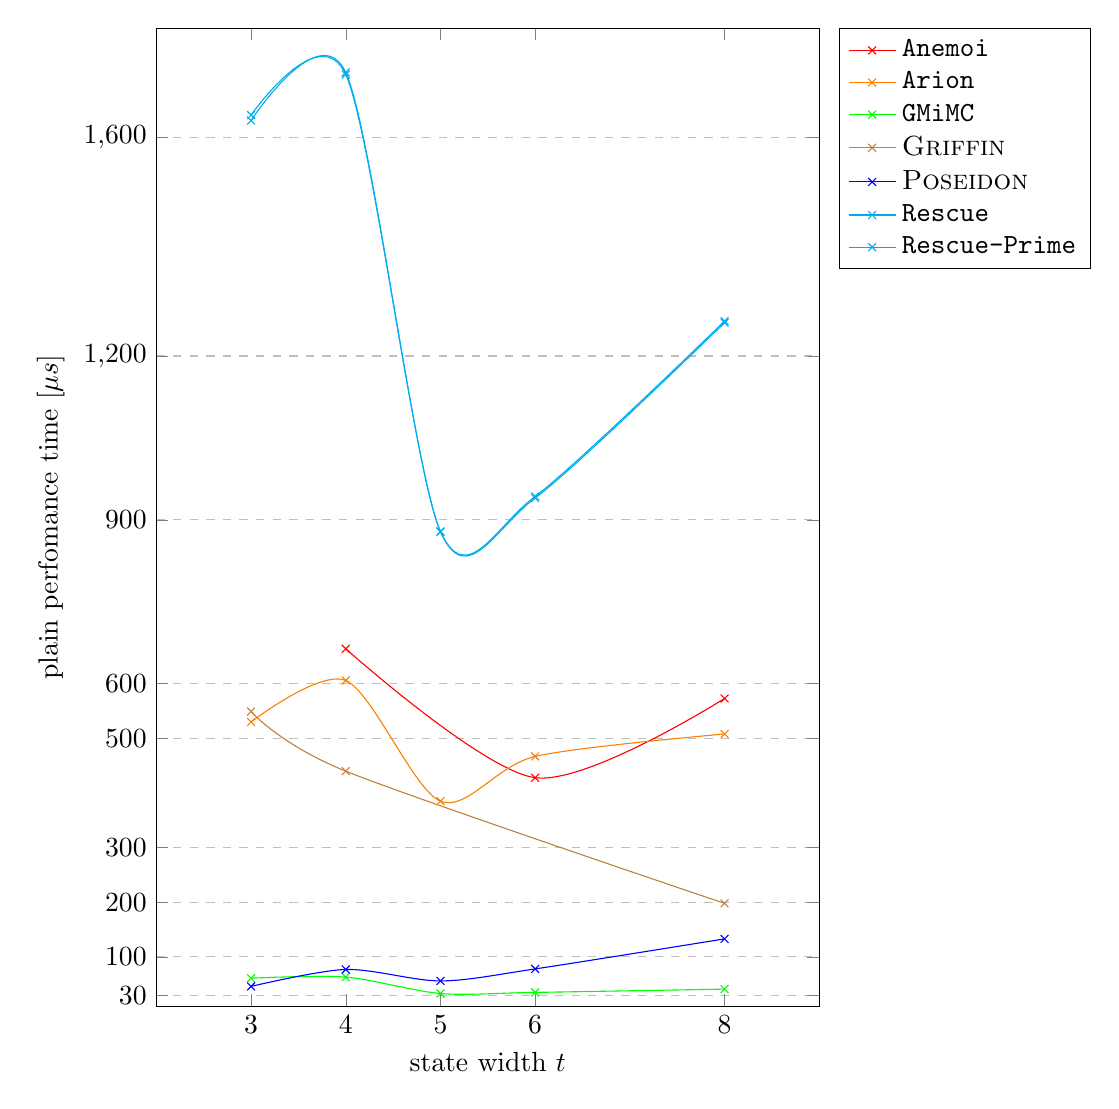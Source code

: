 \begin{tikzpicture}
  \begin{axis}[
      xlabel={state width $t$},
      ylabel={plain perfomance time [$\mu s$]},
      ymajorgrids=true,
      grid style=dashed,
      width=10cm, height=14cm,
      xmin=2, xmax=9,
      ymin=10, ymax=1800,
      xtick={3,4,5,6,8}, ytick={30,100,200, 300, 500, 600, 900, 1200, 1600},
      legend pos=outer north east, legend cell align=left,
      smooth,
    ]

    % Anemoi
    \addplot[mark=x, color=red] plot coordinates {
        (4,664)
        (6,428)
        (8,573)
    };
    \addlegendentry{\texttt{Anemoi}}
    
    % Arion
    \addplot[mark=x, color=orange] plot coordinates {
        (3,530)
        (4,606)
        (5,385)
        (6,467)
        (8,508)
    };
    \addlegendentry{\texttt{Arion}}
    
    % GMiMC
    \addplot[mark=x, color=green] plot coordinates {
        (3,61)
        (4,63)
        (5,33)
        (6,35)
        (8,41)
    };
    \addlegendentry{\texttt{GMiMC}}
    
    \addplot[mark=x, color=brown] plot coordinates {
        (3,549)
        (4,440)
        (8,198)
    };
    \addlegendentry{\textsc{Griffin}}
    
    \addplot[mark=x, color=blue] plot coordinates {
        (3,46)
        (4,77)
        (5,56)
        (6,78)
        (8,133)
    };
    \addlegendentry{\textsc{Poseidon}}
    
    \addplot[mark=x, color=cyan] plot coordinates {
        (3,1641)
        (4,1715)
        (5,879)
        (6,943)
        (8,1264)
    };
    \addlegendentry{\texttt{Rescue}}
    
    \addplot[mark=x, color=cyan] plot coordinates {
        (3,1631)
        (4,1719)
        (5,878)
        (6,940)
        (8,1261)
    };
    \addlegendentry{\texttt{Rescue-Prime}}

  \end{axis}
\end{tikzpicture}
